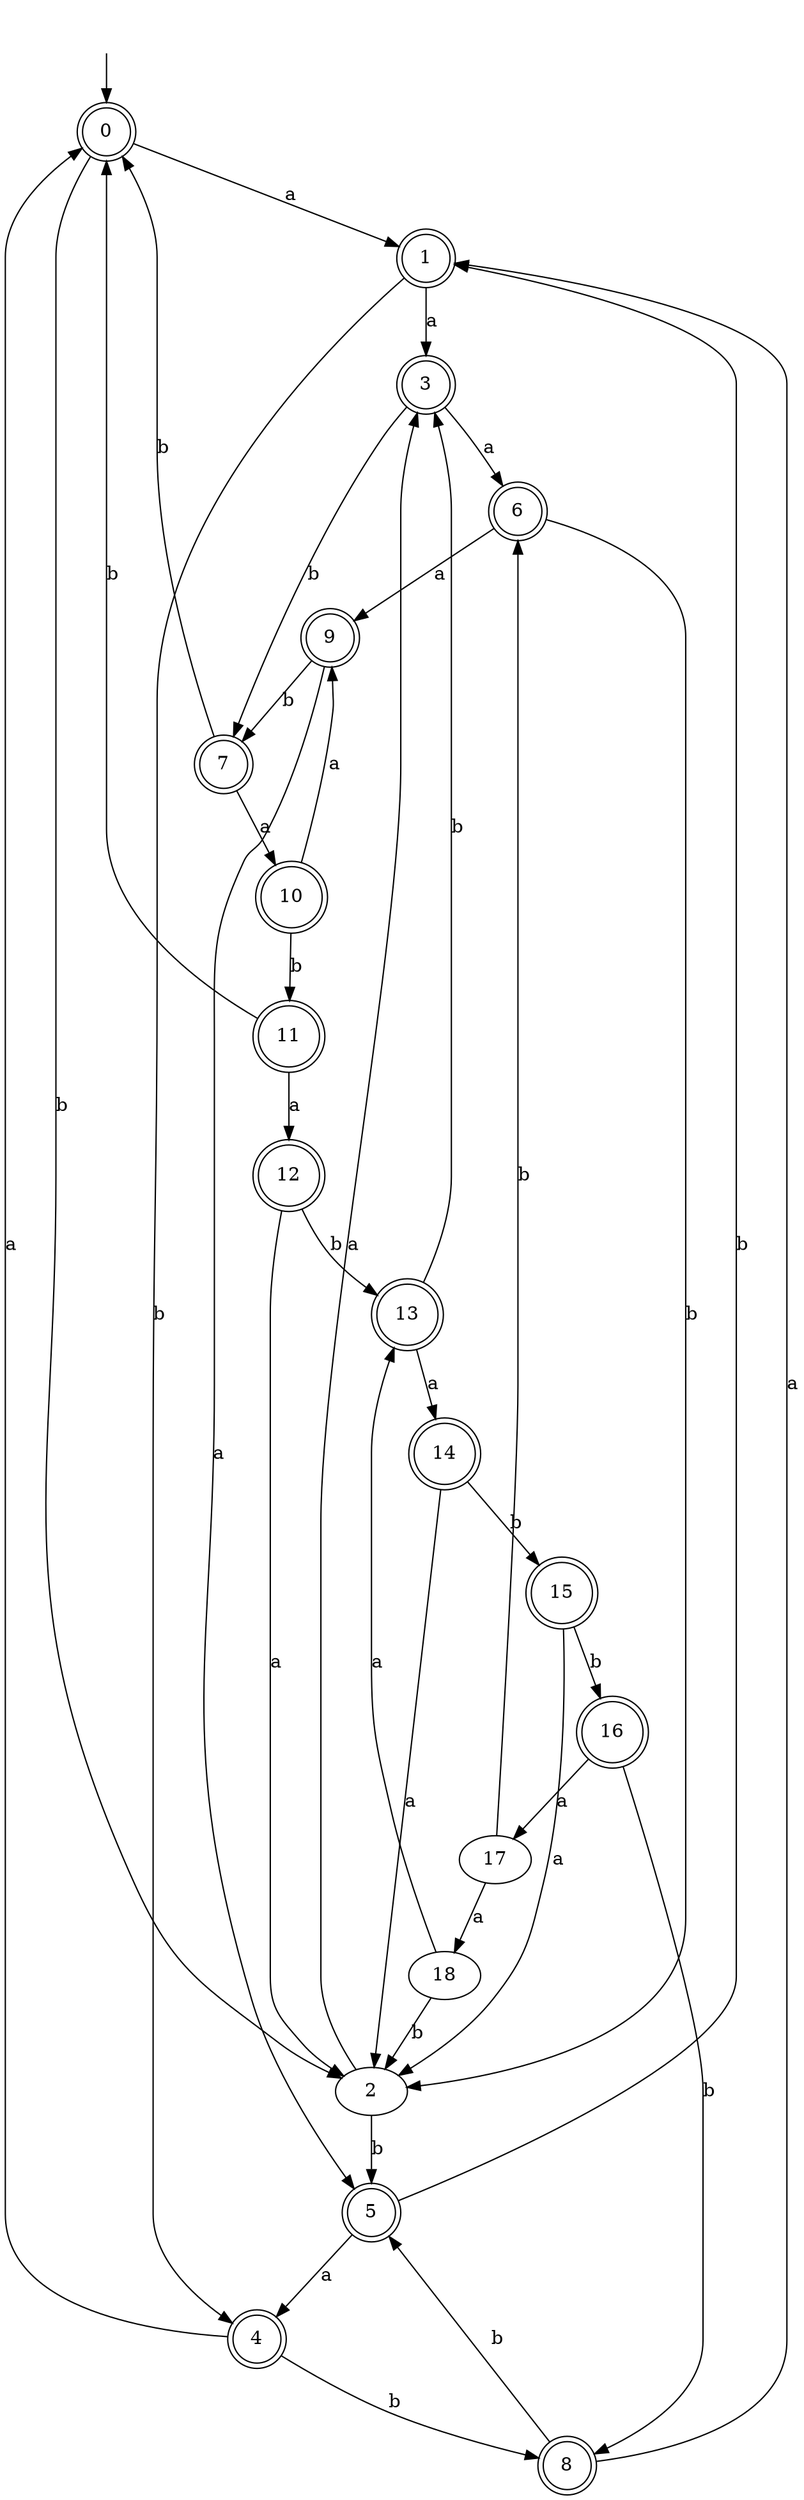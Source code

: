 digraph RandomDFA {
  __start0 [label="", shape=none];
  __start0 -> 0 [label=""];
  0 [shape=circle] [shape=doublecircle]
  0 -> 1 [label="a"]
  0 -> 2 [label="b"]
  1 [shape=doublecircle]
  1 -> 3 [label="a"]
  1 -> 4 [label="b"]
  2
  2 -> 3 [label="a"]
  2 -> 5 [label="b"]
  3 [shape=doublecircle]
  3 -> 6 [label="a"]
  3 -> 7 [label="b"]
  4 [shape=doublecircle]
  4 -> 0 [label="a"]
  4 -> 8 [label="b"]
  5 [shape=doublecircle]
  5 -> 4 [label="a"]
  5 -> 1 [label="b"]
  6 [shape=doublecircle]
  6 -> 9 [label="a"]
  6 -> 2 [label="b"]
  7 [shape=doublecircle]
  7 -> 10 [label="a"]
  7 -> 0 [label="b"]
  8 [shape=doublecircle]
  8 -> 1 [label="a"]
  8 -> 5 [label="b"]
  9 [shape=doublecircle]
  9 -> 5 [label="a"]
  9 -> 7 [label="b"]
  10 [shape=doublecircle]
  10 -> 9 [label="a"]
  10 -> 11 [label="b"]
  11 [shape=doublecircle]
  11 -> 12 [label="a"]
  11 -> 0 [label="b"]
  12 [shape=doublecircle]
  12 -> 2 [label="a"]
  12 -> 13 [label="b"]
  13 [shape=doublecircle]
  13 -> 14 [label="a"]
  13 -> 3 [label="b"]
  14 [shape=doublecircle]
  14 -> 2 [label="a"]
  14 -> 15 [label="b"]
  15 [shape=doublecircle]
  15 -> 2 [label="a"]
  15 -> 16 [label="b"]
  16 [shape=doublecircle]
  16 -> 17 [label="a"]
  16 -> 8 [label="b"]
  17
  17 -> 18 [label="a"]
  17 -> 6 [label="b"]
  18
  18 -> 13 [label="a"]
  18 -> 2 [label="b"]
}
